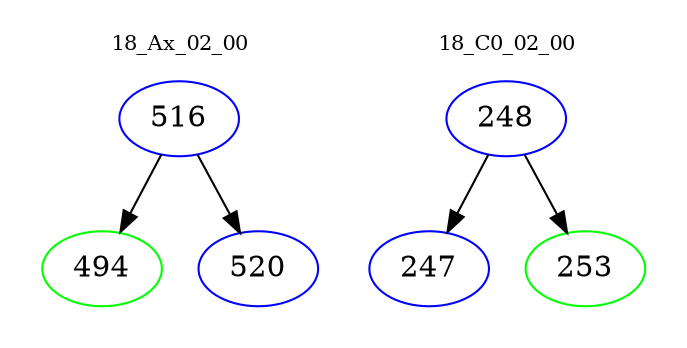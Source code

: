 digraph{
subgraph cluster_0 {
color = white
label = "18_Ax_02_00";
fontsize=10;
T0_516 [label="516", color="blue"]
T0_516 -> T0_494 [color="black"]
T0_494 [label="494", color="green"]
T0_516 -> T0_520 [color="black"]
T0_520 [label="520", color="blue"]
}
subgraph cluster_1 {
color = white
label = "18_C0_02_00";
fontsize=10;
T1_248 [label="248", color="blue"]
T1_248 -> T1_247 [color="black"]
T1_247 [label="247", color="blue"]
T1_248 -> T1_253 [color="black"]
T1_253 [label="253", color="green"]
}
}
